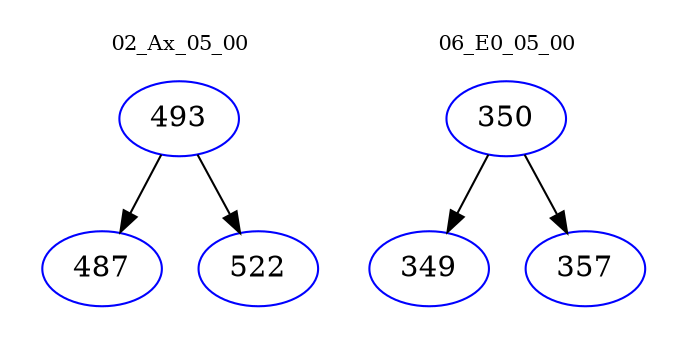 digraph{
subgraph cluster_0 {
color = white
label = "02_Ax_05_00";
fontsize=10;
T0_493 [label="493", color="blue"]
T0_493 -> T0_487 [color="black"]
T0_487 [label="487", color="blue"]
T0_493 -> T0_522 [color="black"]
T0_522 [label="522", color="blue"]
}
subgraph cluster_1 {
color = white
label = "06_E0_05_00";
fontsize=10;
T1_350 [label="350", color="blue"]
T1_350 -> T1_349 [color="black"]
T1_349 [label="349", color="blue"]
T1_350 -> T1_357 [color="black"]
T1_357 [label="357", color="blue"]
}
}

